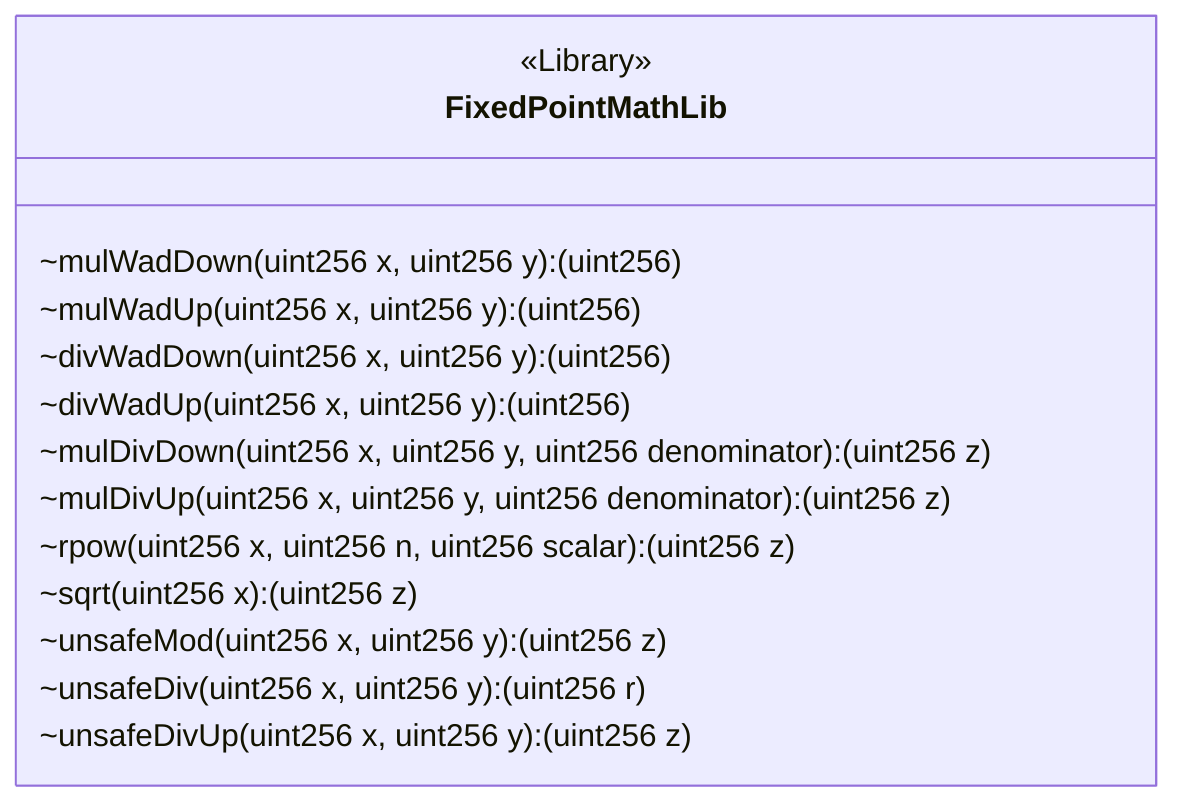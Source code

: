 classDiagram
  %% 341:9712:0
  class FixedPointMathLib {
    <<Library>>
    ~mulWadDown(uint256 x, uint256 y): (uint256)
    ~mulWadUp(uint256 x, uint256 y): (uint256)
    ~divWadDown(uint256 x, uint256 y): (uint256)
    ~divWadUp(uint256 x, uint256 y): (uint256)
    ~mulDivDown(uint256 x, uint256 y, uint256 denominator): (uint256 z)
    ~mulDivUp(uint256 x, uint256 y, uint256 denominator): (uint256 z)
    ~rpow(uint256 x, uint256 n, uint256 scalar): (uint256 z)
    ~sqrt(uint256 x): (uint256 z)
    ~unsafeMod(uint256 x, uint256 y): (uint256 z)
    ~unsafeDiv(uint256 x, uint256 y): (uint256 r)
    ~unsafeDivUp(uint256 x, uint256 y): (uint256 z)
  }